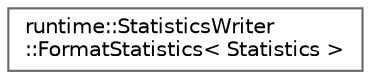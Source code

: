digraph "Graphical Class Hierarchy"
{
 // LATEX_PDF_SIZE
  bgcolor="transparent";
  edge [fontname=Helvetica,fontsize=10,labelfontname=Helvetica,labelfontsize=10];
  node [fontname=Helvetica,fontsize=10,shape=box,height=0.2,width=0.4];
  rankdir="LR";
  Node0 [id="Node000000",label="runtime::StatisticsWriter\l::FormatStatistics\< Statistics \>",height=0.2,width=0.4,color="grey40", fillcolor="white", style="filled",URL="$d1/d93/structruntime_1_1StatisticsWriter_1_1FormatStatistics.html",tooltip=" "];
}
